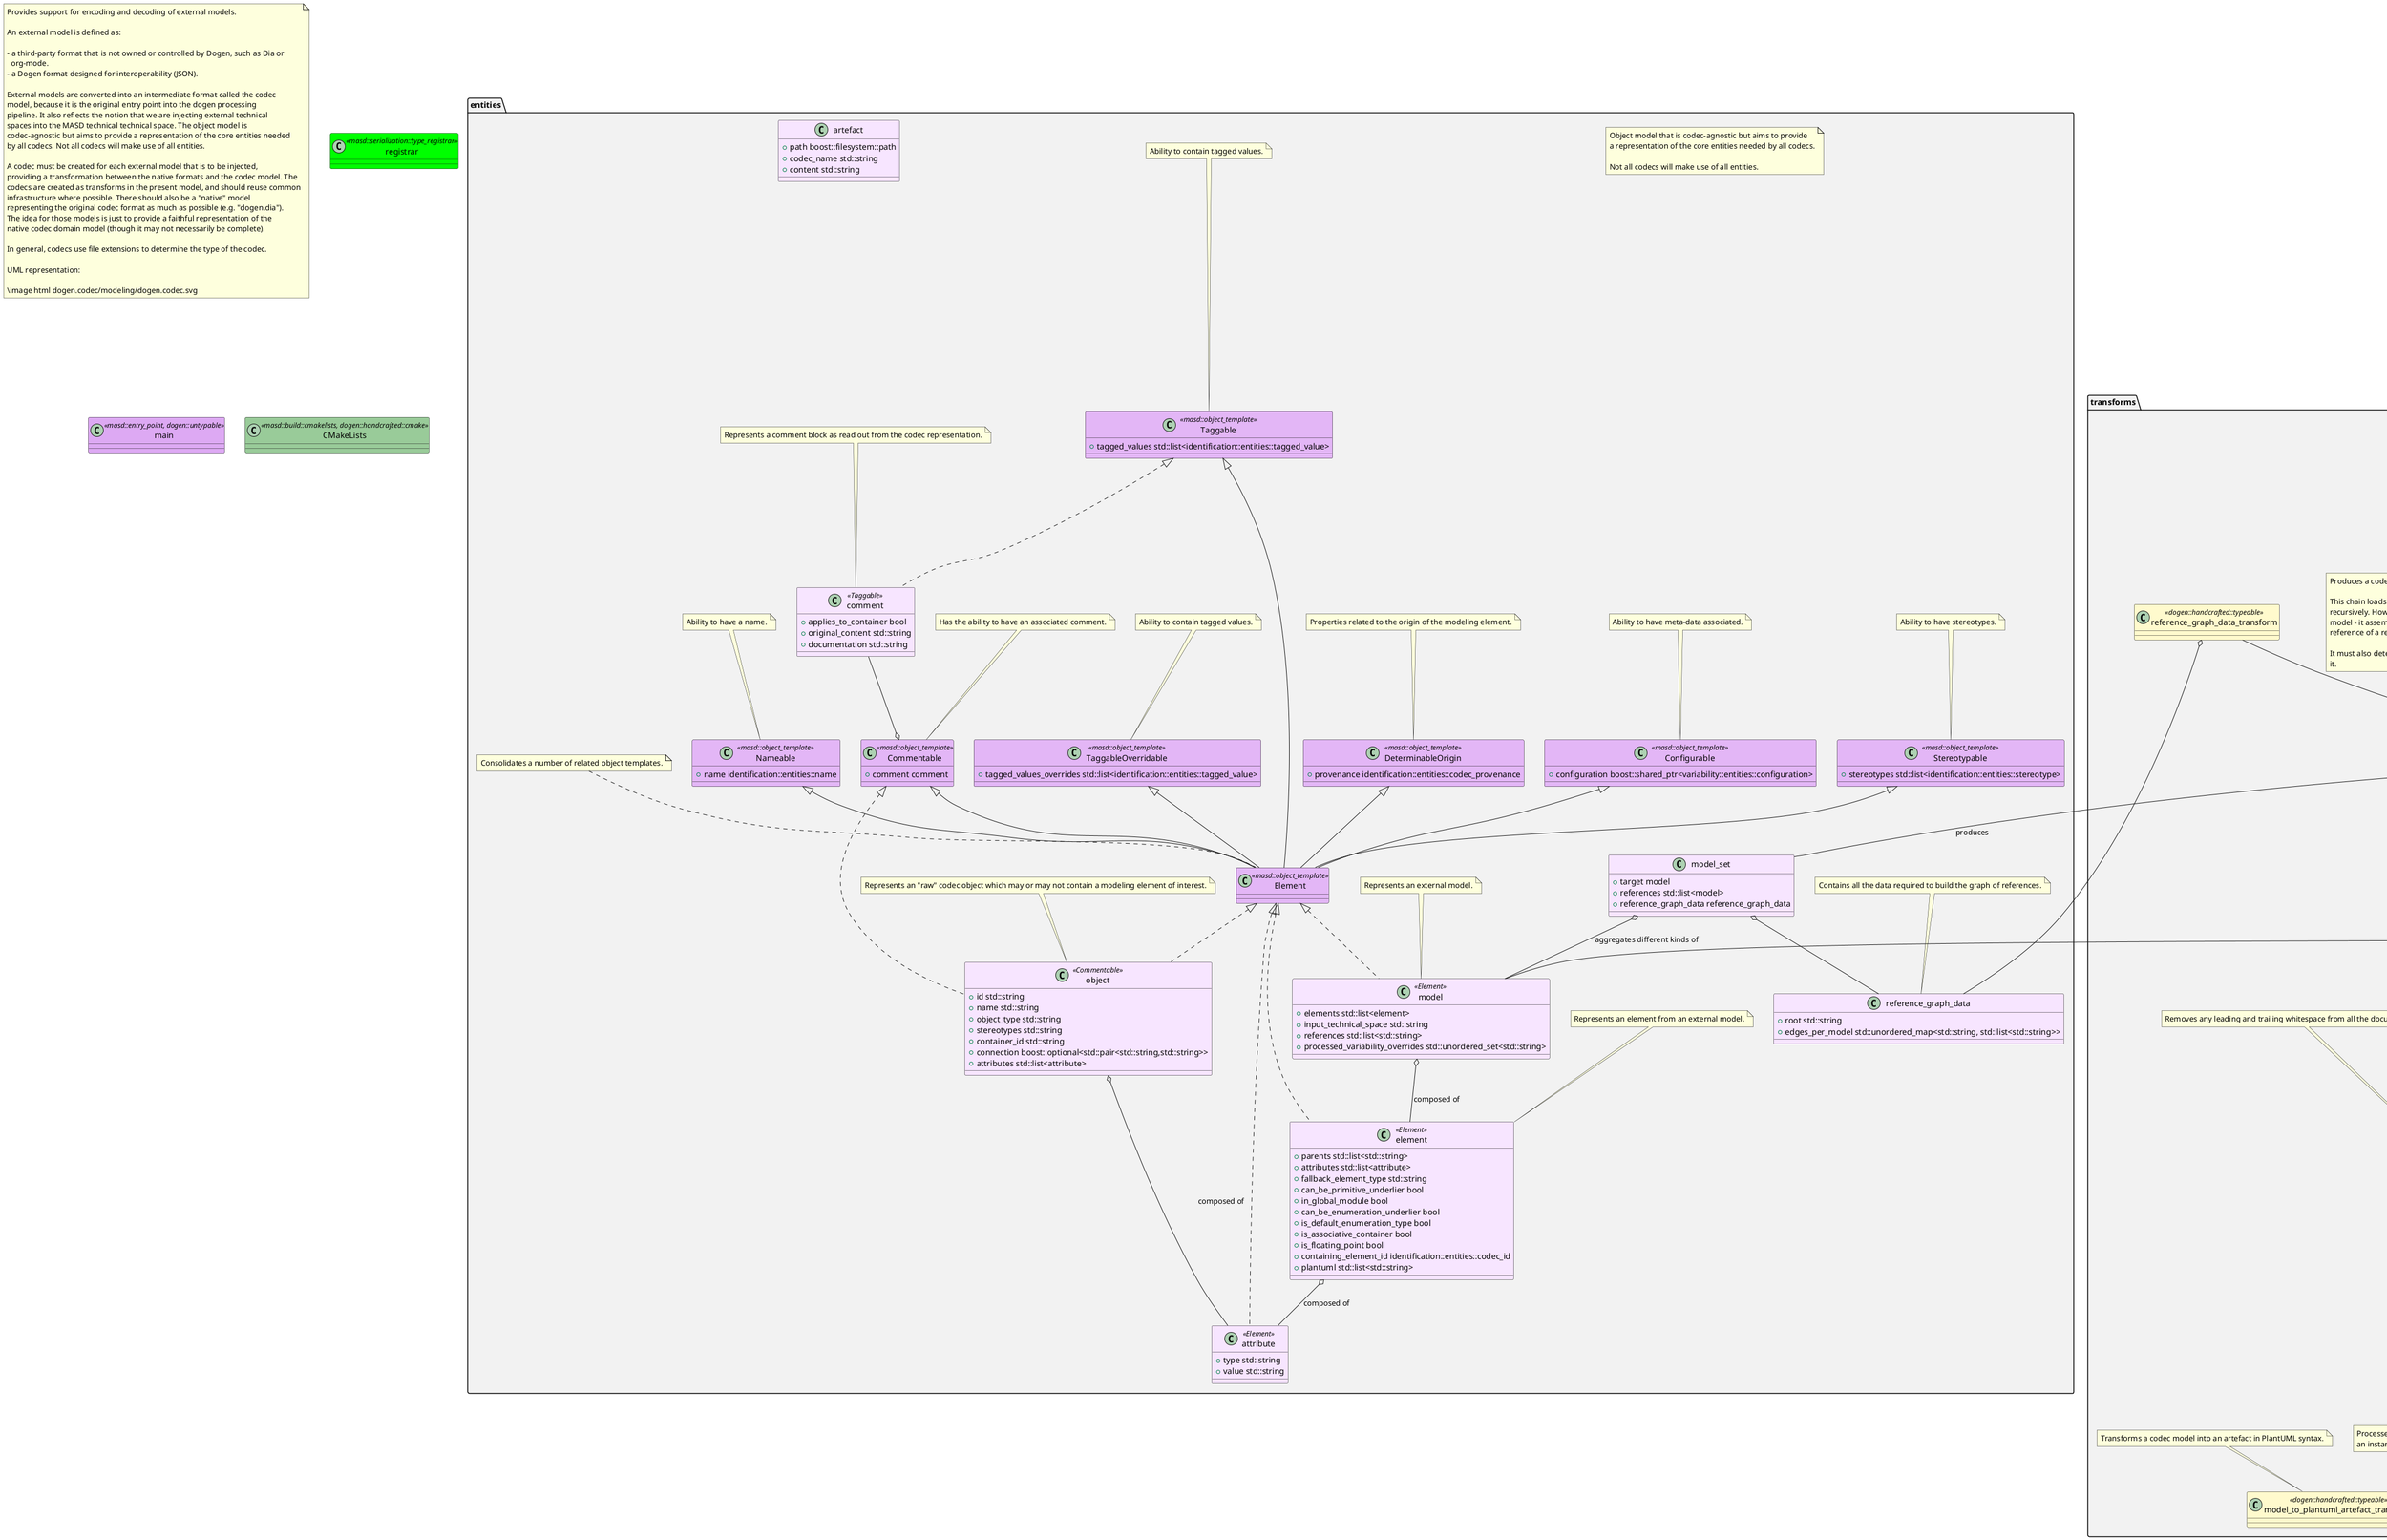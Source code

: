 @startuml
set namespaceSeparator ::
note as N1
Provides support for encoding and decoding of external models.

An external model is defined as:

- a third-party format that is not owned or controlled by Dogen, such as Dia or
  org-mode.
- a Dogen format designed for interoperability (JSON).

External models are converted into an intermediate format called the codec
model, because it is the original entry point into the dogen processing
pipeline. It also reflects the notion that we are injecting external technical
spaces into the MASD technical technical space. The object model is
codec-agnostic but aims to provide a representation of the core entities needed
by all codecs. Not all codecs will make use of all entities.

A codec must be created for each external model that is to be injected,
providing a transformation between the native formats and the codec model. The
codecs are created as transforms in the present model, and should reuse common
infrastructure where possible. There should also be a "native" model
representing the original codec format as much as possible (e.g. "dogen.dia").
The idea for those models is just to provide a faithful representation of the
native codec domain model (though it may not necessarily be complete).

In general, codecs use file extensions to determine the type of the codec.

UML representation:

\image html dogen.codec/modeling/dogen.codec.svg
end note

namespace entities #F2F2F2 {
    note as entities_1
Object model that is codec-agnostic but aims to provide
a representation of the core entities needed by all codecs.

Not all codecs will make use of all entities.
    end note

    class Taggable <<masd::object_template>> #E3B6F6 {
        +{field} tagged_values std::list<identification::entities::tagged_value>
    }

    Taggable <|.. comment

    note top of Taggable
Ability to contain tagged values.
    end note

    class TaggableOverridable <<masd::object_template>> #E3B6F6 {
        +{field} tagged_values_overrides std::list<identification::entities::tagged_value>
    }

    note top of TaggableOverridable
Ability to contain tagged values.
    end note

    class Nameable <<masd::object_template>> #E3B6F6 {
        +{field} name identification::entities::name
    }

    note top of Nameable
Ability to have a name.
    end note

    class Commentable <<masd::object_template>> #E3B6F6 {
        +{field} comment comment
    }

    Commentable o-u- comment
    Commentable <|.. object

    note top of Commentable
Has the ability to have an associated comment.
    end note

    class comment <<Taggable>> #F7E5FF {
        +{field} applies_to_container bool
        +{field} original_content std::string
        +{field} documentation std::string
    }

    note top of comment
Represents a comment block as read out from the codec representation.
    end note

    class Stereotypable <<masd::object_template>> #E3B6F6 {
        +{field} stereotypes std::list<identification::entities::stereotype>
    }

    note top of Stereotypable
Ability to have stereotypes.
    end note

    class Configurable <<masd::object_template>> #E3B6F6 {
        +{field} configuration boost::shared_ptr<variability::entities::configuration>
    }

    note top of Configurable
Ability to have meta-data associated.
    end note

    class DeterminableOrigin <<masd::object_template>> #E3B6F6 {
        +{field} provenance identification::entities::codec_provenance
    }

    note top of DeterminableOrigin
Properties related to the origin of the modeling element.
    end note

    class Element <<masd::object_template>> #E3B6F6 {
    }

    Element <|.. element
    Element <|.. attribute
    Element <|.. object
    Element <|.. model

    entities::Taggable <|-- entities::Element
    entities::Stereotypable <|-- entities::Element
    entities::Nameable <|-- entities::Element
    entities::Configurable <|-- entities::Element
    entities::DeterminableOrigin <|-- entities::Element
    entities::TaggableOverridable <|-- entities::Element
    entities::Commentable <|-- entities::Element
    note top of Element
Consolidates a number of related object templates.
    end note

    class element <<Element>> #F7E5FF {
        +{field} parents std::list<std::string>
        +{field} attributes std::list<attribute>
        +{field} fallback_element_type std::string
        +{field} can_be_primitive_underlier bool
        +{field} in_global_module bool
        +{field} can_be_enumeration_underlier bool
        +{field} is_default_enumeration_type bool
        +{field} is_associative_container bool
        +{field} is_floating_point bool
        +{field} containing_element_id identification::entities::codec_id
        +{field} plantuml std::list<std::string>
    }

    element o-- attribute: composed of

    note top of element
Represents an element from an external model.
    end note

    class attribute <<Element>> #F7E5FF {
        +{field} type std::string
        +{field} value std::string
    }

    class object <<Commentable>> #F7E5FF {
        +{field} id std::string
        +{field} name std::string
        +{field} object_type std::string
        +{field} stereotypes std::string
        +{field} container_id std::string
        +{field} connection boost::optional<std::pair<std::string,std::string>>
        +{field} attributes std::list<attribute>
    }

    object o-- attribute: composed of

    note top of object
Represents an "raw" codec object which may or may not contain a modeling element of interest.
    end note

    class model <<Element>> #F7E5FF {
        +{field} elements std::list<element>
        +{field} input_technical_space std::string
        +{field} references std::list<std::string>
        +{field} processed_variability_overrides std::unordered_set<std::string>
    }

    model o-- element: composed of

    note top of model
Represents an external model.
    end note

    class model_set #F7E5FF {
        +{field} target model
        +{field} references std::list<model>
        +{field} reference_graph_data reference_graph_data
    }

    model_set o-- model: aggregates different kinds of
    model_set o-- reference_graph_data

    class reference_graph_data #F7E5FF {
        +{field} root std::string
        +{field} edges_per_model std::unordered_map<std::string, std::list<std::string>>
    }

    note top of reference_graph_data
Contains all the data required to build the graph of references.
    end note

    class artefact #F7E5FF {
        +{field} path boost::filesystem::path
        +{field} codec_name std::string
        +{field} content std::string
    }

}

namespace transforms #F2F2F2 {
    class transformation_error <<masd::exception>> #E8C2F8 {
    }

    class context <<dogen::typeable, dogen::pretty_printable>> #F7E5FF {
        +{field} data_directories std::vector<boost::filesystem::path>
        +{field} feature_model boost::shared_ptr<variability::entities::feature_model>
        +{field} tracer boost::shared_ptr<tracing::tracer>
        +{field} compatibility_mode bool
        +{field} variability_overrides std::vector<std::string>
    }

    class context_bootstrapping_chain <<dogen::handcrafted::typeable>> #FFFACD {
    }

    context_bootstrapping_chain o-- context

    note top of context_bootstrapping_chain
Trivial transform that bootstraps the codec context.
    end note

    class model_set_production_chain <<dogen::handcrafted::typeable>> #FFFACD {
    }

    model_set_production_chain o-- entities::model_set: produces
    model_set_production_chain o-- model_production_chain: produces models using
    model_set_production_chain o-- model_set_production_chain: recursive
    model_set_production_chain o-u- reference_graph_data_transform: obtains references
    model_set_production_chain o-u- helpers::references_validator: validates references
    model_set_production_chain o-u- helpers::references_resolver: resolves references

    note top of model_set_production_chain
Produces a codec model set.

This chain loads every model and obtains their model set, and so forth,
recursively. However, for the top-most model - which we know is the target
model - it assembles the moodel sets in the correct order. That is, a direct
reference of a reference becomes a transitive reference for the target.

It must also determine if a model has already been loaded, and, if so, ignore
it.
    end note

    class reference_graph_data_transform <<dogen::handcrafted::typeable>> #FFFACD {
    }

    reference_graph_data_transform o-- entities::reference_graph_data

    class model_production_chain <<dogen::handcrafted::typeable>> #FFFACD {
    }

    model_production_chain o-- entities::model: produces
    model_production_chain o-u-- references_transform
    model_production_chain o-u- configuration_transform
    model_production_chain o-u- input_technical_space_transform
    model_production_chain o-u- provenance_transform
    model_production_chain o-- meta_data_transform
    model_production_chain o-- tagged_values_overrides_transform
    model_production_chain o-- file_to_artefact_transform
    model_production_chain o-- artefact_to_model_chain

    note top of model_production_chain
Given the location of a supported external model, it obtains it and transforms
it into an codec model.
    end note

    class references_transform <<dogen::handcrafted::typeable>> #FFFACD {
    }

    note top of references_transform
Reads the model references from the annotation.
    end note

    class configuration_transform <<dogen::handcrafted::typeable>> #FFFACD {
    }

    note top of configuration_transform
Transforms the tagged values as read from the external model into a
configuration. No profile binding is made at this point, just a type
transformation into variability types.

Requires tagged values to have been populated by the decoding codec.
    end note

    class input_technical_space_transform <<dogen::handcrafted::typeable>> #FFFACD {
    }

    note top of input_technical_space_transform
Reads the input technical space from the model.

Annotations transform must have been applied.
    end note

    class provenance_transform <<dogen::handcrafted::typeable>> #FFFACD {
    }

    note top of provenance_transform
Computes the SHA1 hash for a model content and updates the model with this
value.
    end note

    class meta_data_transform <<dogen::handcrafted::typeable>> #FFFACD {
    }

    note top of meta_data_transform
Reads assorted meta-data.
    end note

    class tagged_values_overrides_transform <<dogen::handcrafted::typeable>> #FFFACD {
    }

    note top of tagged_values_overrides_transform
Uses the variability overrides to generate the tagged values overrides for the
appropriate modeling elements.
    end note

    class file_to_artefact_transform <<dogen::handcrafted::typeable>> #FFFACD {
    }

    note top of file_to_artefact_transform
Reads a file at a given path and creates an artefact from it. The file extension
is used to populate the artefact type.
    end note

    class artefact_to_model_chain <<dogen::handcrafted::typeable>> #FFFACD {
    }

    artefact_to_model_chain o-- org_artefact_to_model_transform
    artefact_to_model_chain o-- json_artefact_to_model_transform
    artefact_to_model_chain o-- dia_artefact_to_model_transform

    note top of artefact_to_model_chain
Applies the codec transform for the supplied artefact, if one exists.

Transforms the external model in whatever supported external representation it
may be in - Dia, JSON, etc - into the internal representation of a codec model.
    end note

    class org_artefact_to_model_transform <<dogen::handcrafted::typeable>> #FFFACD {
    }

    note top of org_artefact_to_model_transform
Processes the artefact as if encoded as an org-mode document, and converts it
into an instance of the codec model.
    end note

    class json_artefact_to_model_transform <<dogen::handcrafted::typeable>> #FFFACD {
    }

    note top of json_artefact_to_model_transform
Processes the artefact as if encoded using JSON, converting it into an instance
of the codec model.
    end note

    class dia_artefact_to_model_transform <<dogen::handcrafted::typeable>> #FFFACD {
    }

    dia_artefact_to_model_transform o-- helpers::grapher
    dia_artefact_to_model_transform o-- helpers::visitor

    note top of dia_artefact_to_model_transform
Unidirectional transformation model that transforms a Dia diagram into an codec
model.
    end note

    class model_to_model_chain <<dogen::handcrafted::typeable>> #FFFACD {
    }

    model_to_model_chain o-- file_to_file_chain

    note top of model_to_model_chain
Applies the codec transform for the supplied artefact, if one exists.

Transforms the external model in whatever supported external representation it
may be in - Dia, JSON, etc - into the internal representation of a codec model.
    end note

    class file_to_file_chain <<dogen::handcrafted::typeable>> #FFFACD {
    }

    file_to_file_chain o-u- file_to_artefact_transform
    file_to_file_chain o-- artefact_to_artefact_chain
    file_to_file_chain o-u- artefact_to_file_transform

    note top of file_to_file_chain
Converts an external model of a given type into another external model of
another type in the filesystem.
    end note

    class artefact_to_artefact_chain <<dogen::handcrafted::typeable>> #FFFACD {
    }

    artefact_to_artefact_chain o-- artefact_to_model_chain
    artefact_to_artefact_chain o-u- documentation_trimming_transform
    artefact_to_artefact_chain o-- model_to_artefact_chain

    note top of artefact_to_artefact_chain
Converts an external model of a given type into another external model of
another type and writes it to the filesystem.
    end note

    class artefact_to_file_transform <<dogen::handcrafted::typeable>> #FFFACD {
    }

    note top of artefact_to_file_transform
Writes the artefact to the filesystem.
    end note

    class documentation_trimming_transform <<dogen::handcrafted::typeable>> #FFFACD {
    }

    note top of documentation_trimming_transform
Removes any leading and trailing whitespace from all the documentation.
    end note

    class model_to_artefact_chain <<dogen::handcrafted::typeable>> #FFFACD {
    }

    model_to_artefact_chain o-- model_to_json_artefact_transform
    model_to_artefact_chain o-- model_to_org_artefact_transform
    model_to_artefact_chain o-- model_to_plantuml_artefact_transform

    note top of model_to_artefact_chain
Transforms the supplied codec model into an artefact encoded using JSON.
    end note

    class model_to_json_artefact_transform <<dogen::handcrafted::typeable>> #FFFACD {
    }

    note top of model_to_json_artefact_transform
Transforms the supplied codec model into an artefact encoded using JSON.
    end note

    class model_to_org_artefact_transform <<dogen::handcrafted::typeable>> #FFFACD {
    }

    note top of model_to_org_artefact_transform
Processes the artefact as if encoded as a org-mode document, converting it into
an instance of the codec model.
    end note

    class model_to_plantuml_artefact_transform <<dogen::handcrafted::typeable>> #FFFACD {
    }

    note top of model_to_plantuml_artefact_transform
Transforms a codec model into an artefact in PlantUML syntax.
    end note

}

namespace helpers #F2F2F2 {
    class references_validator <<dogen::handcrafted::typeable>> #FFFACD {
    }

    references_validator o-- reference_validation_error

    note top of references_validator
Checks that there are no cycles in the references graph.
    end note

    class reference_validation_error <<masd::exception>> #E8C2F8 {
    }

    note top of reference_validation_error
A cycle was detected in the references graph.
    end note

    class references_resolver <<dogen::handcrafted::typeable>> #FFFACD {
    }

    references_resolver o-- reference_resolution_exception

    note top of references_resolver
Trivial struct that records all the data we need for our little DFS excursion.
    end note

    class reference_resolution_exception <<masd::exception>> #E8C2F8 {
    }

    class builder <<dogen::handcrafted::typeable>> #FFFACD {
    }

    building o-- building_error

    note top of builder
Builds a codec model from objects.
    end note

    class building_error <<masd::exception>> #E8C2F8 {
    }

    class visitor <<dogen::handcrafted::typeable::header_only>> #FFFACD {
    }

    visitor o-- builder

    class grapher <<dogen::handcrafted::typeable>> #FFFACD {
    }

    grapher o-- graphing_error

    note top of grapher
Graph of dependencies between objects.
    end note

    class graphing_error <<masd::exception>> #E8C2F8 {
    }

    note top of graphing_error
An error has occurred while building the dia object graph.
    end note

    class dia_to_codec_projector <<dogen::handcrafted::typeable>> #FFFACD {
    }

    dia_to_codec_projector o-- projection_error

    note top of dia_to_codec_projector
Projects dia objects into the codec space.
    end note

    class projection_error <<masd::exception>> #E8C2F8 {
    }

    note top of projection_error
An error occurred whilst projecting elements from one space to another.
    end note

    class object_to_element_adapter <<dogen::handcrafted::typeable>> #FFFACD {
    }

    object_to_element_adapter o-- adaptation_error

    note top of object_to_element_adapter
Adapts objects into elements.
    end note

    class adaptation_error <<masd::exception>> #E8C2F8 {
    }

    note top of adaptation_error
A fatal error has occurred while adapting an object into an element.
    end note

}

namespace features #F2F2F2 {
    note as features_1
Defines all of the features and feature groups used by the codec model.
    end note

    class input_technical_space <<masd::variability::feature_bundle>> #BAD7D7 {
        +{field} input_technical_space masd::variability::text
    }

    note top of input_technical_space
Feature bundle for the input technical space.
    end note

    class reference <<masd::variability::feature_bundle>> #BAD7D7 {
        +{field} reference masd::variability::text_collection
    }

    note top of reference
Features related to model referencing.
    end note

    class initializer <<masd::variability::initializer>> #A9CDCD {
    }

    class uml <<masd::variability::feature_bundle>> #BAD7D7 {
        +{field} dia.comment masd::variability::boolean
    }

    note top of uml
Features related to all UML injectors.
    end note

    class meta_data <<masd::variability::feature_bundle>> #BAD7D7 {
        +{field} association masd::variability::comma_separated_collection
        +{field} aggregation masd::variability::comma_separated_collection
        +{field} composition masd::variability::comma_separated_collection
        +{field} stereotypes masd::variability::comma_separated
        +{field} type masd::variability::text
        +{field} value masd::variability::text
        +{field} parent masd::variability::comma_separated
        +{field} can_be_primitive_underlier masd::variability::boolean
        +{field} in_global_module masd::variability::boolean
        +{field} can_be_enumeration_underlier masd::variability::boolean
        +{field} is_default_enumeration_type masd::variability::boolean
        +{field} is_associative_container masd::variability::boolean
        +{field} is_floating_point masd::variability::boolean
        +{field} preserve_original masd::variability::boolean
        +{field} plantuml masd::variability::text_collection
    }

    note top of meta_data
Assorted meta-data.
    end note

}

class registrar <<masd::serialization::type_registrar>> #00FF00 {
}

class main <<masd::entry_point, dogen::untypable>> #DDA9F3 {
}

class CMakeLists <<masd::build::cmakelists, dogen::handcrafted::cmake>> #99CB99 {
}

@enduml

